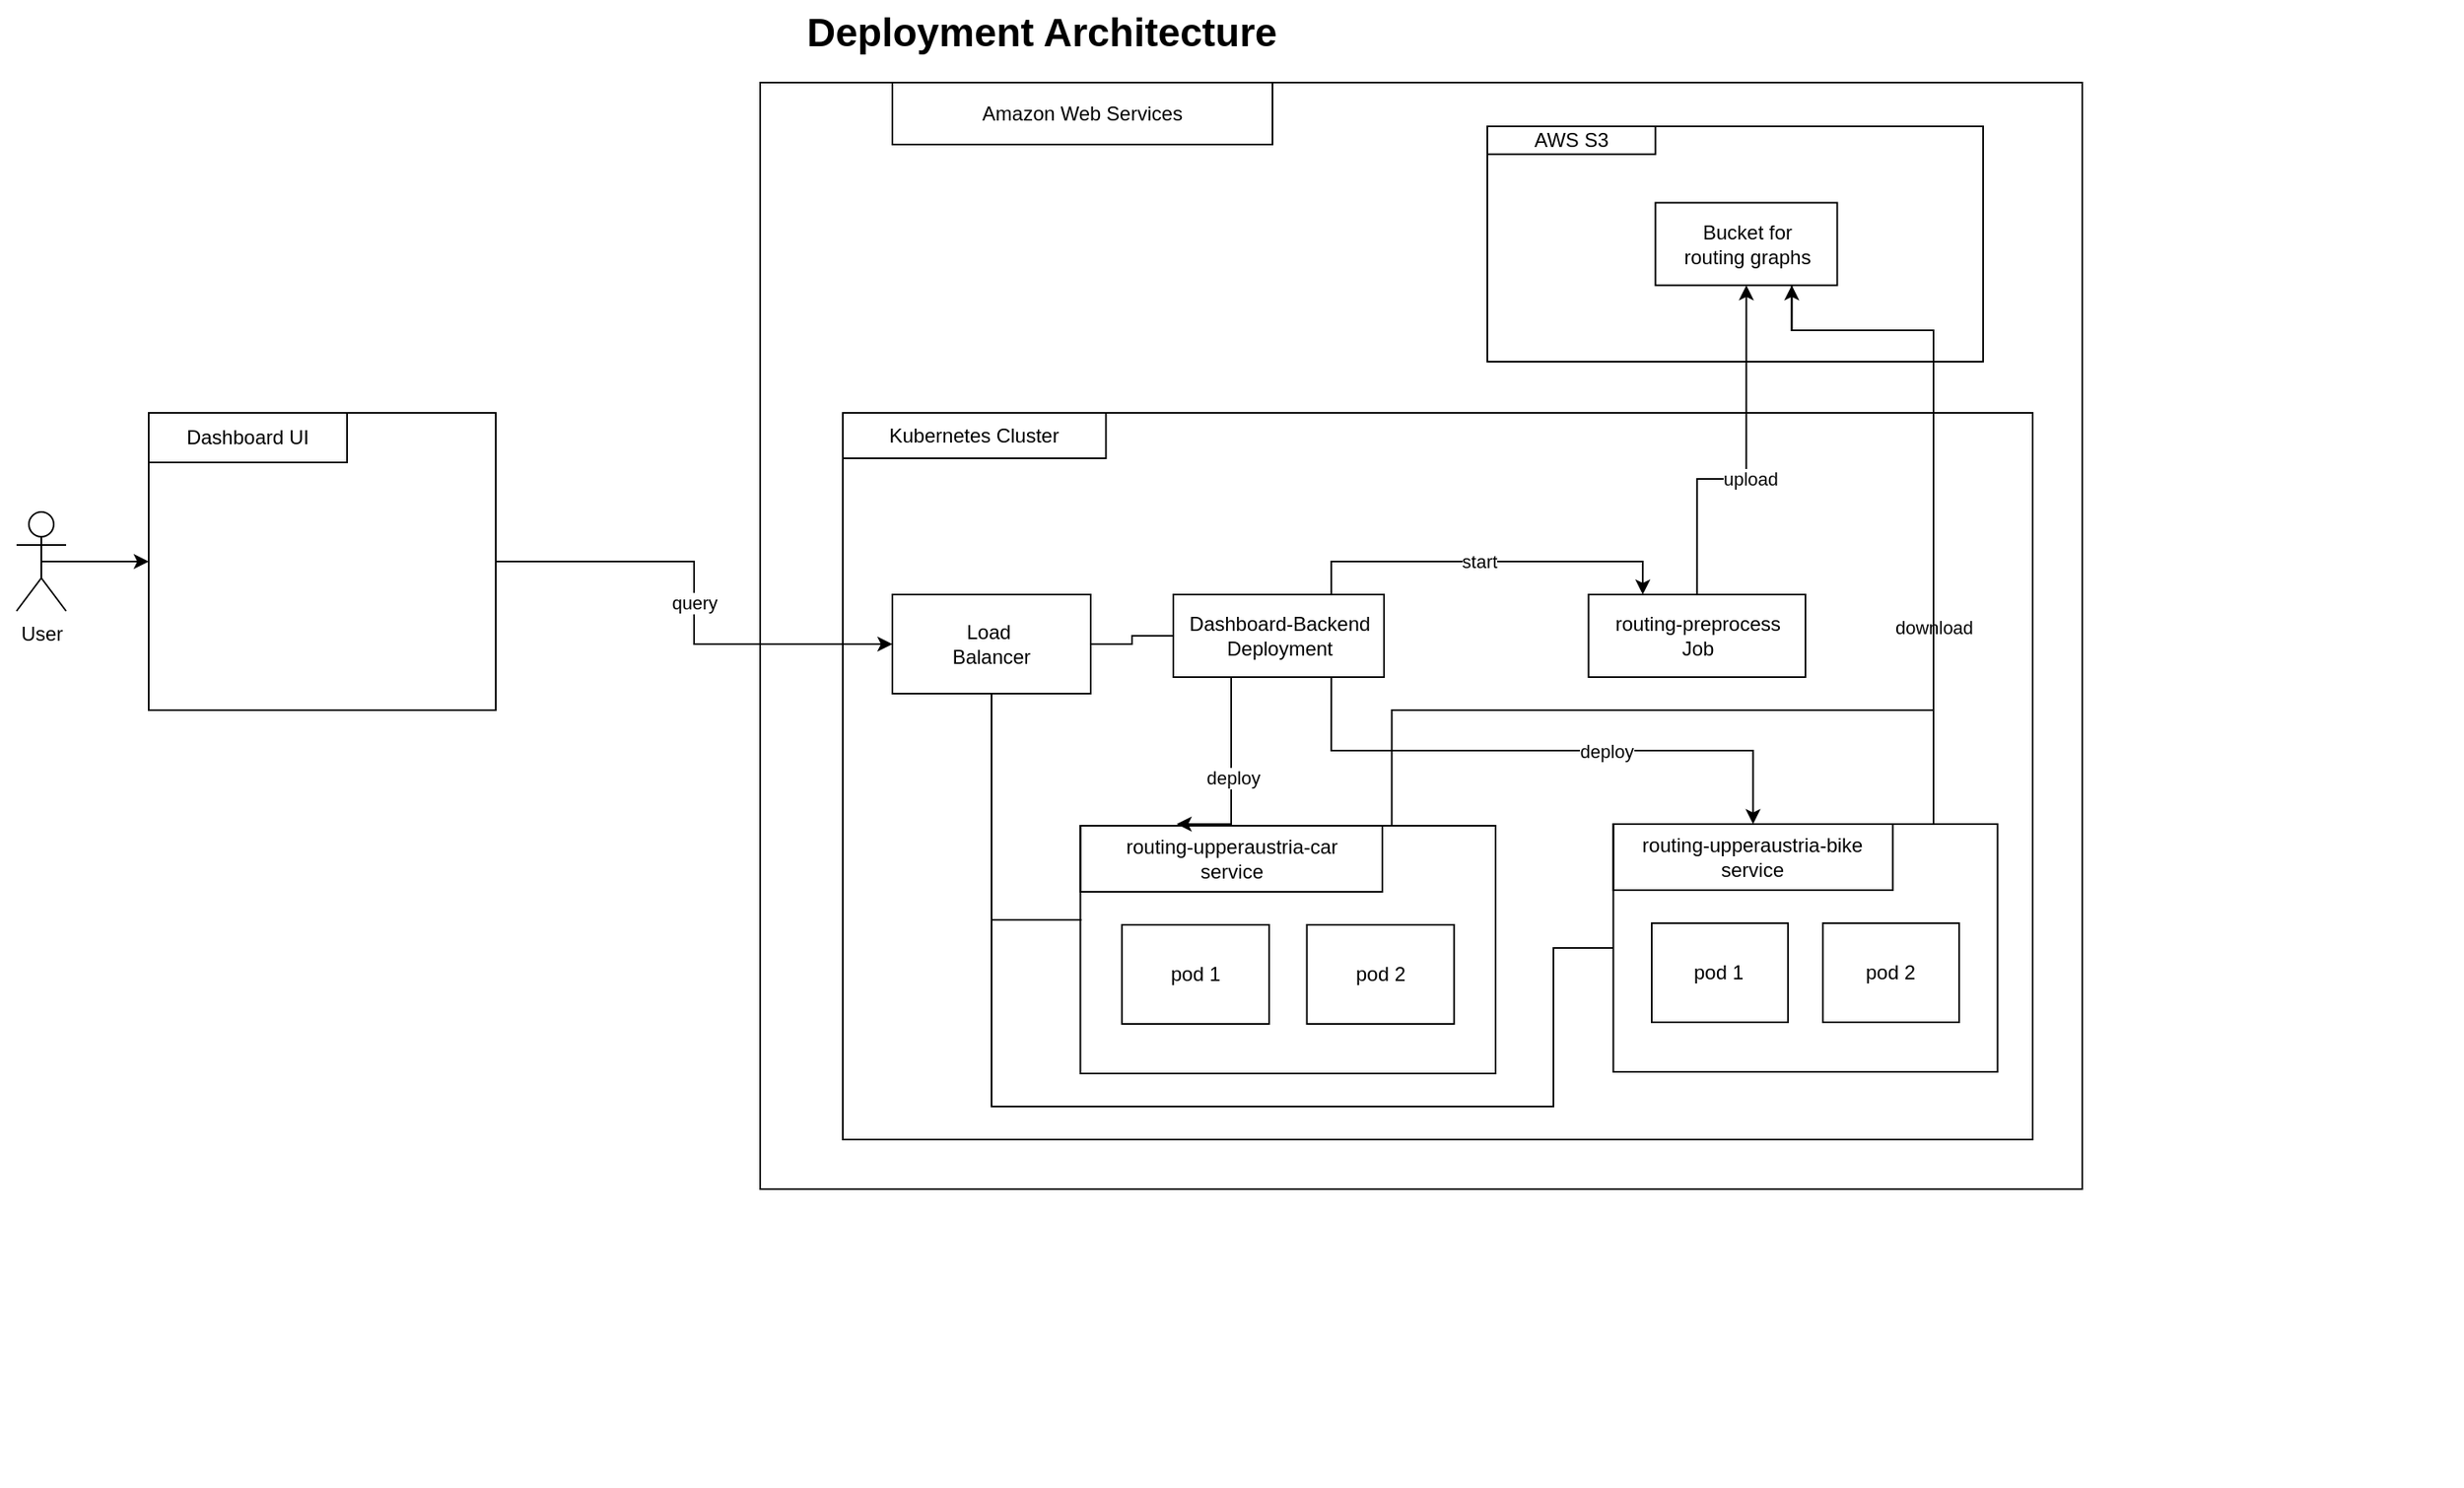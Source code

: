 <mxfile version="16.1.0" type="device"><diagram name="Page-1" id="929967ad-93f9-6ef4-fab6-5d389245f69c"><mxGraphModel dx="1783" dy="961" grid="1" gridSize="10" guides="1" tooltips="1" connect="1" arrows="1" fold="1" page="1" pageScale="1.5" pageWidth="1169" pageHeight="826" background="none" math="0" shadow="0"><root><mxCell id="0" style=";html=1;"/><mxCell id="1" style=";html=1;" parent="0"/><mxCell id="1672d66443f91eb5-23" value="Deployment Architecture" style="text;strokeColor=none;fillColor=none;html=1;fontSize=24;fontStyle=1;verticalAlign=middle;align=center;" parent="1" vertex="1"><mxGeometry x="30" y="30" width="1260" height="40" as="geometry"/></mxCell><mxCell id="VpmwzqTYgxEX1u-jX1fv-3" value="" style="group" vertex="1" connectable="0" parent="1"><mxGeometry x="290" y="260" width="1230" height="670" as="geometry"/></mxCell><mxCell id="VpmwzqTYgxEX1u-jX1fv-1" value="" style="rounded=0;whiteSpace=wrap;html=1;fillColor=none;" vertex="1" parent="VpmwzqTYgxEX1u-jX1fv-3"><mxGeometry x="200" y="-180" width="800" height="670" as="geometry"/></mxCell><mxCell id="VpmwzqTYgxEX1u-jX1fv-2" value="Amazon Web Services" style="rounded=0;whiteSpace=wrap;html=1;fillColor=none;" vertex="1" parent="VpmwzqTYgxEX1u-jX1fv-3"><mxGeometry x="280" y="-180" width="230" height="37.5" as="geometry"/></mxCell><mxCell id="VpmwzqTYgxEX1u-jX1fv-9" value="" style="group" vertex="1" connectable="0" parent="VpmwzqTYgxEX1u-jX1fv-3"><mxGeometry x="250" y="20" width="720" height="440" as="geometry"/></mxCell><mxCell id="VpmwzqTYgxEX1u-jX1fv-10" value="" style="rounded=0;whiteSpace=wrap;html=1;fillColor=none;" vertex="1" parent="VpmwzqTYgxEX1u-jX1fv-9"><mxGeometry width="720.0" height="440.0" as="geometry"/></mxCell><mxCell id="VpmwzqTYgxEX1u-jX1fv-11" value="Kubernetes Cluster" style="rounded=0;whiteSpace=wrap;html=1;fillColor=none;" vertex="1" parent="VpmwzqTYgxEX1u-jX1fv-9"><mxGeometry width="159.231" height="27.5" as="geometry"/></mxCell><mxCell id="VpmwzqTYgxEX1u-jX1fv-38" style="edgeStyle=orthogonalEdgeStyle;rounded=0;orthogonalLoop=1;jettySize=auto;html=1;exitX=0.75;exitY=0;exitDx=0;exitDy=0;entryX=0.25;entryY=0;entryDx=0;entryDy=0;strokeColor=default;" edge="1" parent="VpmwzqTYgxEX1u-jX1fv-9" source="VpmwzqTYgxEX1u-jX1fv-17" target="VpmwzqTYgxEX1u-jX1fv-28"><mxGeometry relative="1" as="geometry"/></mxCell><mxCell id="VpmwzqTYgxEX1u-jX1fv-40" value="start" style="edgeLabel;html=1;align=center;verticalAlign=middle;resizable=0;points=[];" vertex="1" connectable="0" parent="VpmwzqTYgxEX1u-jX1fv-38"><mxGeometry x="-0.041" relative="1" as="geometry"><mxPoint as="offset"/></mxGeometry></mxCell><mxCell id="VpmwzqTYgxEX1u-jX1fv-39" value="deploy" style="edgeStyle=orthogonalEdgeStyle;rounded=0;orthogonalLoop=1;jettySize=auto;html=1;exitX=0.75;exitY=1;exitDx=0;exitDy=0;entryX=0.319;entryY=-0.025;entryDx=0;entryDy=0;entryPerimeter=0;strokeColor=default;" edge="1" parent="VpmwzqTYgxEX1u-jX1fv-9" source="VpmwzqTYgxEX1u-jX1fv-17" target="VpmwzqTYgxEX1u-jX1fv-30"><mxGeometry x="0.329" y="1" relative="1" as="geometry"><Array as="points"><mxPoint x="235" y="160"/></Array><mxPoint as="offset"/></mxGeometry></mxCell><mxCell id="VpmwzqTYgxEX1u-jX1fv-48" value="deploy" style="edgeStyle=orthogonalEdgeStyle;rounded=0;orthogonalLoop=1;jettySize=auto;html=1;exitX=0.75;exitY=1;exitDx=0;exitDy=0;entryX=0.5;entryY=0;entryDx=0;entryDy=0;strokeColor=default;" edge="1" parent="VpmwzqTYgxEX1u-jX1fv-9" source="VpmwzqTYgxEX1u-jX1fv-17" target="VpmwzqTYgxEX1u-jX1fv-45"><mxGeometry x="0.227" relative="1" as="geometry"><mxPoint as="offset"/></mxGeometry></mxCell><mxCell id="VpmwzqTYgxEX1u-jX1fv-17" value="Dashboard-Backend &lt;br&gt;Deployment" style="html=1;fillColor=none;" vertex="1" parent="VpmwzqTYgxEX1u-jX1fv-9"><mxGeometry x="200.004" y="110" width="127.496" height="50" as="geometry"/></mxCell><mxCell id="VpmwzqTYgxEX1u-jX1fv-28" value="routing-preprocess&lt;br&gt;Job" style="html=1;fillColor=none;" vertex="1" parent="VpmwzqTYgxEX1u-jX1fv-9"><mxGeometry x="451.25" y="110" width="131.254" height="50" as="geometry"/></mxCell><mxCell id="VpmwzqTYgxEX1u-jX1fv-42" value="" style="group" vertex="1" connectable="0" parent="VpmwzqTYgxEX1u-jX1fv-9"><mxGeometry x="143.754" y="250" width="251.246" height="150" as="geometry"/></mxCell><mxCell id="VpmwzqTYgxEX1u-jX1fv-29" value="" style="rounded=0;whiteSpace=wrap;html=1;fillColor=none;" vertex="1" parent="VpmwzqTYgxEX1u-jX1fv-42"><mxGeometry width="251.246" height="150" as="geometry"/></mxCell><mxCell id="VpmwzqTYgxEX1u-jX1fv-30" value="routing-upperaustria-car&lt;br&gt;service" style="rounded=0;whiteSpace=wrap;html=1;fillColor=none;" vertex="1" parent="VpmwzqTYgxEX1u-jX1fv-42"><mxGeometry width="182.725" height="40" as="geometry"/></mxCell><mxCell id="VpmwzqTYgxEX1u-jX1fv-31" value="pod 1" style="rounded=0;whiteSpace=wrap;html=1;fillColor=none;" vertex="1" parent="VpmwzqTYgxEX1u-jX1fv-42"><mxGeometry x="25.125" y="60" width="89.078" height="60" as="geometry"/></mxCell><mxCell id="VpmwzqTYgxEX1u-jX1fv-32" value="pod 2" style="rounded=0;whiteSpace=wrap;html=1;fillColor=none;" vertex="1" parent="VpmwzqTYgxEX1u-jX1fv-42"><mxGeometry x="137.043" y="60" width="89.078" height="60" as="geometry"/></mxCell><mxCell id="VpmwzqTYgxEX1u-jX1fv-43" value="" style="group" vertex="1" connectable="0" parent="VpmwzqTYgxEX1u-jX1fv-9"><mxGeometry x="466.246" y="249" width="232.504" height="150" as="geometry"/></mxCell><mxCell id="VpmwzqTYgxEX1u-jX1fv-44" value="" style="rounded=0;whiteSpace=wrap;html=1;fillColor=none;" vertex="1" parent="VpmwzqTYgxEX1u-jX1fv-43"><mxGeometry width="232.504" height="150" as="geometry"/></mxCell><mxCell id="VpmwzqTYgxEX1u-jX1fv-45" value="routing-upperaustria-bike&lt;br&gt;service" style="rounded=0;whiteSpace=wrap;html=1;fillColor=none;" vertex="1" parent="VpmwzqTYgxEX1u-jX1fv-43"><mxGeometry width="169.094" height="40" as="geometry"/></mxCell><mxCell id="VpmwzqTYgxEX1u-jX1fv-46" value="pod 1" style="rounded=0;whiteSpace=wrap;html=1;fillColor=none;" vertex="1" parent="VpmwzqTYgxEX1u-jX1fv-43"><mxGeometry x="23.25" y="60" width="82.433" height="60" as="geometry"/></mxCell><mxCell id="VpmwzqTYgxEX1u-jX1fv-47" value="pod 2" style="rounded=0;whiteSpace=wrap;html=1;fillColor=none;" vertex="1" parent="VpmwzqTYgxEX1u-jX1fv-43"><mxGeometry x="126.82" y="60" width="82.433" height="60" as="geometry"/></mxCell><mxCell id="VpmwzqTYgxEX1u-jX1fv-54" style="edgeStyle=orthogonalEdgeStyle;rounded=0;orthogonalLoop=1;jettySize=auto;html=1;exitX=1;exitY=0.5;exitDx=0;exitDy=0;entryX=0;entryY=0.5;entryDx=0;entryDy=0;endArrow=none;endFill=0;strokeColor=default;" edge="1" parent="VpmwzqTYgxEX1u-jX1fv-9" source="VpmwzqTYgxEX1u-jX1fv-53" target="VpmwzqTYgxEX1u-jX1fv-17"><mxGeometry relative="1" as="geometry"/></mxCell><mxCell id="VpmwzqTYgxEX1u-jX1fv-55" style="edgeStyle=orthogonalEdgeStyle;rounded=0;orthogonalLoop=1;jettySize=auto;html=1;exitX=0.5;exitY=1;exitDx=0;exitDy=0;entryX=0.003;entryY=0.38;entryDx=0;entryDy=0;entryPerimeter=0;endArrow=none;endFill=0;strokeColor=default;" edge="1" parent="VpmwzqTYgxEX1u-jX1fv-9" source="VpmwzqTYgxEX1u-jX1fv-53" target="VpmwzqTYgxEX1u-jX1fv-29"><mxGeometry relative="1" as="geometry"/></mxCell><mxCell id="VpmwzqTYgxEX1u-jX1fv-56" style="edgeStyle=orthogonalEdgeStyle;rounded=0;orthogonalLoop=1;jettySize=auto;html=1;exitX=0.5;exitY=1;exitDx=0;exitDy=0;entryX=0;entryY=0.5;entryDx=0;entryDy=0;endArrow=none;endFill=0;strokeColor=default;" edge="1" parent="VpmwzqTYgxEX1u-jX1fv-9" source="VpmwzqTYgxEX1u-jX1fv-53" target="VpmwzqTYgxEX1u-jX1fv-44"><mxGeometry relative="1" as="geometry"><Array as="points"><mxPoint x="90" y="420"/><mxPoint x="430" y="420"/><mxPoint x="430" y="324"/></Array></mxGeometry></mxCell><mxCell id="VpmwzqTYgxEX1u-jX1fv-53" value="Load&amp;nbsp;&lt;br&gt;Balancer" style="rounded=0;whiteSpace=wrap;html=1;fillColor=none;" vertex="1" parent="VpmwzqTYgxEX1u-jX1fv-9"><mxGeometry x="30" y="110" width="120" height="60" as="geometry"/></mxCell><mxCell id="VpmwzqTYgxEX1u-jX1fv-33" style="edgeStyle=orthogonalEdgeStyle;rounded=0;orthogonalLoop=1;jettySize=auto;html=1;exitX=0.5;exitY=0;exitDx=0;exitDy=0;entryX=0.5;entryY=1;entryDx=0;entryDy=0;" edge="1" parent="VpmwzqTYgxEX1u-jX1fv-3" source="VpmwzqTYgxEX1u-jX1fv-28" target="VpmwzqTYgxEX1u-jX1fv-15"><mxGeometry relative="1" as="geometry"><mxPoint x="886.73" y="-47.25" as="targetPoint"/><Array as="points"><mxPoint x="767" y="60"/><mxPoint x="797" y="60"/></Array></mxGeometry></mxCell><mxCell id="VpmwzqTYgxEX1u-jX1fv-41" value="upload" style="edgeLabel;html=1;align=center;verticalAlign=middle;resizable=0;points=[];" vertex="1" connectable="0" parent="VpmwzqTYgxEX1u-jX1fv-33"><mxGeometry x="-0.08" y="-2" relative="1" as="geometry"><mxPoint as="offset"/></mxGeometry></mxCell><mxCell id="VpmwzqTYgxEX1u-jX1fv-37" value="download" style="edgeStyle=orthogonalEdgeStyle;rounded=0;orthogonalLoop=1;jettySize=auto;html=1;exitX=0.75;exitY=0;exitDx=0;exitDy=0;strokeColor=default;entryX=0.75;entryY=1;entryDx=0;entryDy=0;" edge="1" parent="VpmwzqTYgxEX1u-jX1fv-3" source="VpmwzqTYgxEX1u-jX1fv-29" target="VpmwzqTYgxEX1u-jX1fv-15"><mxGeometry x="0.209" relative="1" as="geometry"><mxPoint x="914.23" y="-47.25" as="targetPoint"/><Array as="points"><mxPoint x="582" y="200"/><mxPoint x="910" y="200"/><mxPoint x="910" y="-30"/><mxPoint x="824" y="-30"/></Array><mxPoint as="offset"/></mxGeometry></mxCell><mxCell id="VpmwzqTYgxEX1u-jX1fv-50" value="" style="group" vertex="1" connectable="0" parent="VpmwzqTYgxEX1u-jX1fv-3"><mxGeometry x="640" y="-153.5" width="300" height="142.5" as="geometry"/></mxCell><mxCell id="VpmwzqTYgxEX1u-jX1fv-13" value="" style="rounded=0;whiteSpace=wrap;html=1;fillColor=none;" vertex="1" parent="VpmwzqTYgxEX1u-jX1fv-50"><mxGeometry width="300" height="142.5" as="geometry"/></mxCell><mxCell id="VpmwzqTYgxEX1u-jX1fv-14" value="AWS S3" style="rounded=0;whiteSpace=wrap;html=1;fillColor=none;" vertex="1" parent="VpmwzqTYgxEX1u-jX1fv-50"><mxGeometry width="101.731" height="16.875" as="geometry"/></mxCell><mxCell id="VpmwzqTYgxEX1u-jX1fv-15" value="Bucket for &lt;br&gt;routing graphs" style="html=1;fillColor=none;" vertex="1" parent="VpmwzqTYgxEX1u-jX1fv-50"><mxGeometry x="101.73" y="46.25" width="110" height="50" as="geometry"/></mxCell><mxCell id="VpmwzqTYgxEX1u-jX1fv-49" style="edgeStyle=orthogonalEdgeStyle;rounded=0;orthogonalLoop=1;jettySize=auto;html=1;exitX=0.75;exitY=0;exitDx=0;exitDy=0;strokeColor=default;endArrow=none;endFill=0;entryX=0.75;entryY=1;entryDx=0;entryDy=0;" edge="1" parent="VpmwzqTYgxEX1u-jX1fv-3" source="VpmwzqTYgxEX1u-jX1fv-44" target="VpmwzqTYgxEX1u-jX1fv-15"><mxGeometry relative="1" as="geometry"><mxPoint x="914.23" y="-47.25" as="targetPoint"/><Array as="points"><mxPoint x="910" y="269"/><mxPoint x="910" y="-30"/><mxPoint x="824" y="-30"/></Array></mxGeometry></mxCell><mxCell id="VpmwzqTYgxEX1u-jX1fv-59" value="" style="group" vertex="1" connectable="0" parent="VpmwzqTYgxEX1u-jX1fv-3"><mxGeometry x="-170" y="20" width="210" height="180" as="geometry"/></mxCell><mxCell id="VpmwzqTYgxEX1u-jX1fv-57" value="" style="rounded=0;whiteSpace=wrap;html=1;fillColor=none;" vertex="1" parent="VpmwzqTYgxEX1u-jX1fv-59"><mxGeometry width="210" height="180" as="geometry"/></mxCell><mxCell id="VpmwzqTYgxEX1u-jX1fv-58" value="Dashboard UI" style="rounded=0;whiteSpace=wrap;html=1;fillColor=none;" vertex="1" parent="VpmwzqTYgxEX1u-jX1fv-59"><mxGeometry width="120" height="30" as="geometry"/></mxCell><mxCell id="VpmwzqTYgxEX1u-jX1fv-60" value="query" style="edgeStyle=orthogonalEdgeStyle;rounded=0;orthogonalLoop=1;jettySize=auto;html=1;exitX=1;exitY=0.5;exitDx=0;exitDy=0;entryX=0;entryY=0.5;entryDx=0;entryDy=0;endArrow=classic;endFill=1;strokeColor=default;" edge="1" parent="VpmwzqTYgxEX1u-jX1fv-3" source="VpmwzqTYgxEX1u-jX1fv-57" target="VpmwzqTYgxEX1u-jX1fv-53"><mxGeometry relative="1" as="geometry"/></mxCell><mxCell id="VpmwzqTYgxEX1u-jX1fv-62" style="edgeStyle=orthogonalEdgeStyle;rounded=0;orthogonalLoop=1;jettySize=auto;html=1;exitX=0.5;exitY=0.5;exitDx=0;exitDy=0;exitPerimeter=0;entryX=0;entryY=0.5;entryDx=0;entryDy=0;endArrow=classic;endFill=1;strokeColor=default;" edge="1" parent="1" source="VpmwzqTYgxEX1u-jX1fv-61" target="VpmwzqTYgxEX1u-jX1fv-57"><mxGeometry relative="1" as="geometry"/></mxCell><mxCell id="VpmwzqTYgxEX1u-jX1fv-61" value="User" style="shape=umlActor;verticalLabelPosition=bottom;verticalAlign=top;html=1;outlineConnect=0;fillColor=none;" vertex="1" parent="1"><mxGeometry x="40" y="340" width="30" height="60" as="geometry"/></mxCell></root></mxGraphModel></diagram></mxfile>